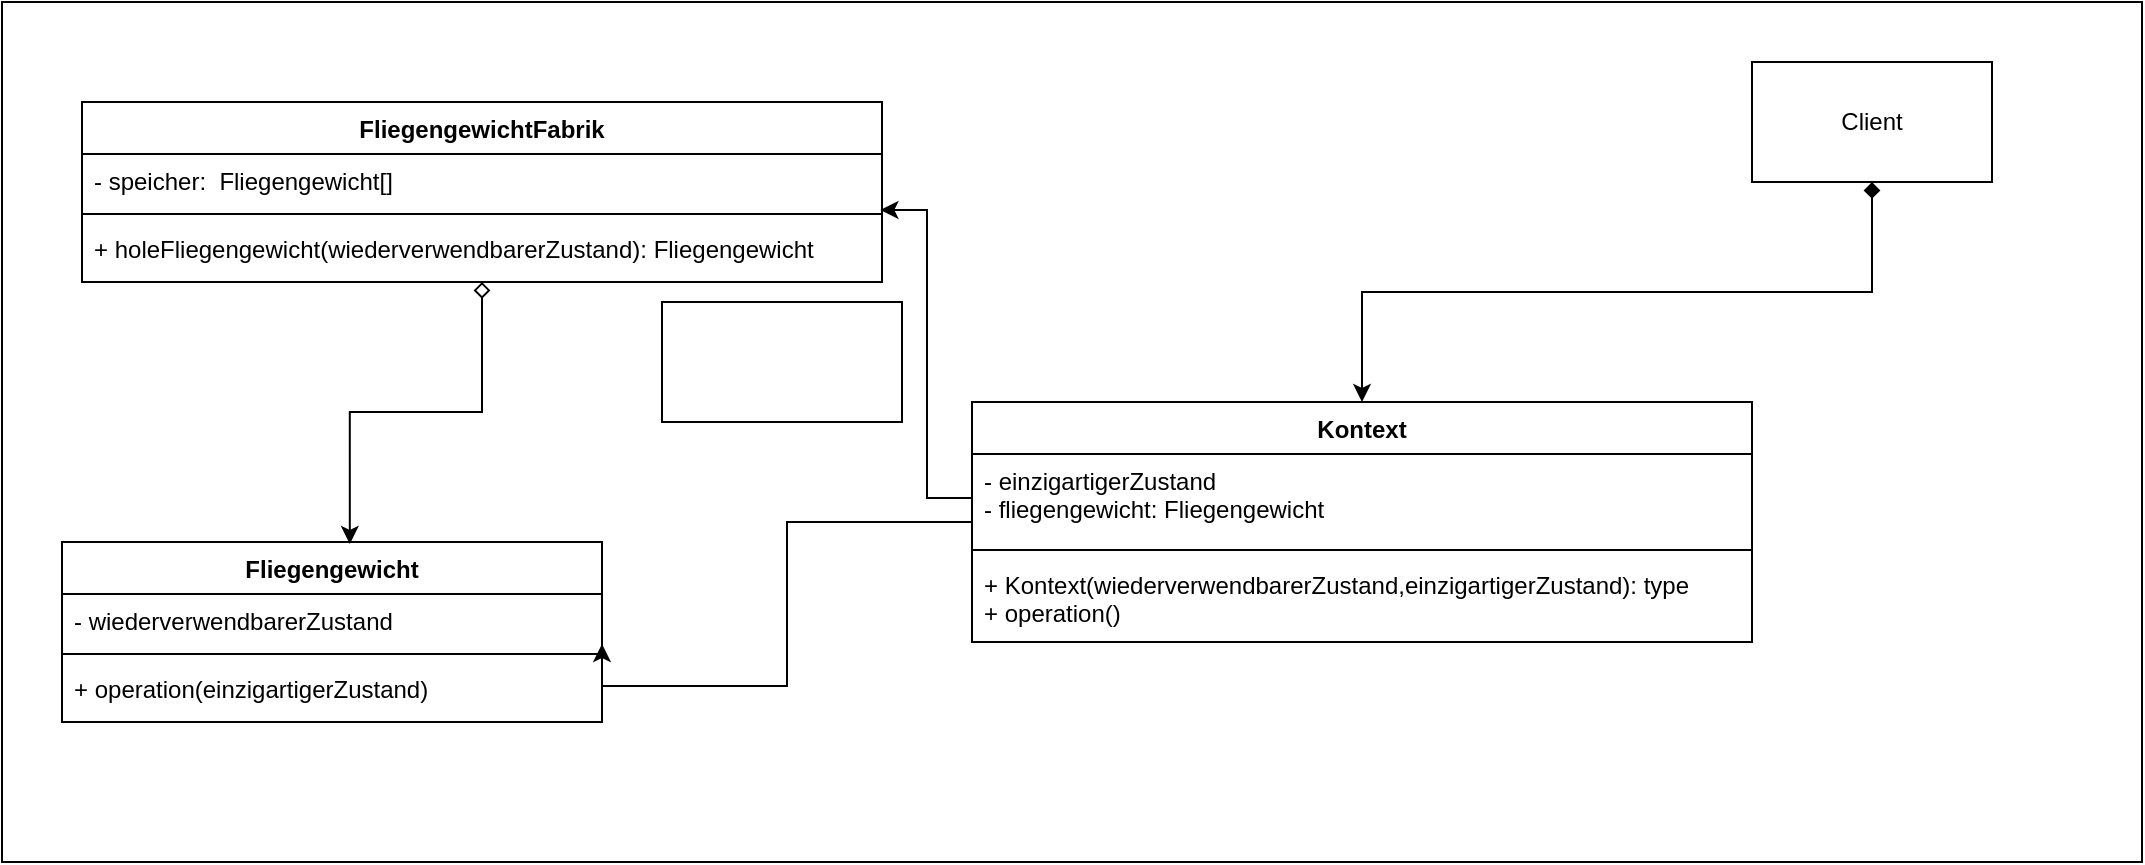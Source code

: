 <mxfile version="16.6.2" type="device"><diagram id="0efXLRnGpQiYi7MvmLta" name="Page-1"><mxGraphModel dx="1422" dy="762" grid="1" gridSize="10" guides="1" tooltips="1" connect="1" arrows="1" fold="1" page="1" pageScale="1" pageWidth="827" pageHeight="1169" math="0" shadow="0"><root><mxCell id="0"/><mxCell id="1" parent="0"/><mxCell id="I5S3re-l9qjEnVt0PksI-24" value="" style="rounded=0;whiteSpace=wrap;html=1;" vertex="1" parent="1"><mxGeometry x="20" y="10" width="1070" height="430" as="geometry"/></mxCell><mxCell id="I5S3re-l9qjEnVt0PksI-1" value="Fliegengewicht" style="swimlane;fontStyle=1;align=center;verticalAlign=top;childLayout=stackLayout;horizontal=1;startSize=26;horizontalStack=0;resizeParent=1;resizeParentMax=0;resizeLast=0;collapsible=1;marginBottom=0;" vertex="1" parent="1"><mxGeometry x="50" y="280" width="270" height="90" as="geometry"/></mxCell><mxCell id="I5S3re-l9qjEnVt0PksI-2" value="- wiederverwendbarerZustand" style="text;strokeColor=none;fillColor=none;align=left;verticalAlign=top;spacingLeft=4;spacingRight=4;overflow=hidden;rotatable=0;points=[[0,0.5],[1,0.5]];portConstraint=eastwest;" vertex="1" parent="I5S3re-l9qjEnVt0PksI-1"><mxGeometry y="26" width="270" height="26" as="geometry"/></mxCell><mxCell id="I5S3re-l9qjEnVt0PksI-3" value="" style="line;strokeWidth=1;fillColor=none;align=left;verticalAlign=middle;spacingTop=-1;spacingLeft=3;spacingRight=3;rotatable=0;labelPosition=right;points=[];portConstraint=eastwest;" vertex="1" parent="I5S3re-l9qjEnVt0PksI-1"><mxGeometry y="52" width="270" height="8" as="geometry"/></mxCell><mxCell id="I5S3re-l9qjEnVt0PksI-4" value="+ operation(einzigartigerZustand)" style="text;strokeColor=none;fillColor=none;align=left;verticalAlign=top;spacingLeft=4;spacingRight=4;overflow=hidden;rotatable=0;points=[[0,0.5],[1,0.5]];portConstraint=eastwest;" vertex="1" parent="I5S3re-l9qjEnVt0PksI-1"><mxGeometry y="60" width="270" height="30" as="geometry"/></mxCell><mxCell id="I5S3re-l9qjEnVt0PksI-19" style="edgeStyle=orthogonalEdgeStyle;rounded=0;orthogonalLoop=1;jettySize=auto;html=1;startArrow=diamond;startFill=1;" edge="1" parent="1" source="I5S3re-l9qjEnVt0PksI-5" target="I5S3re-l9qjEnVt0PksI-15"><mxGeometry relative="1" as="geometry"/></mxCell><mxCell id="I5S3re-l9qjEnVt0PksI-5" value="Client" style="rounded=0;whiteSpace=wrap;html=1;" vertex="1" parent="1"><mxGeometry x="895" y="40" width="120" height="60" as="geometry"/></mxCell><mxCell id="I5S3re-l9qjEnVt0PksI-10" style="edgeStyle=orthogonalEdgeStyle;rounded=0;orthogonalLoop=1;jettySize=auto;html=1;entryX=0.533;entryY=0.011;entryDx=0;entryDy=0;entryPerimeter=0;startArrow=diamond;startFill=0;" edge="1" parent="1" source="I5S3re-l9qjEnVt0PksI-6" target="I5S3re-l9qjEnVt0PksI-1"><mxGeometry relative="1" as="geometry"/></mxCell><mxCell id="I5S3re-l9qjEnVt0PksI-6" value="FliegengewichtFabrik" style="swimlane;fontStyle=1;align=center;verticalAlign=top;childLayout=stackLayout;horizontal=1;startSize=26;horizontalStack=0;resizeParent=1;resizeParentMax=0;resizeLast=0;collapsible=1;marginBottom=0;" vertex="1" parent="1"><mxGeometry x="60" y="60" width="400" height="90" as="geometry"/></mxCell><mxCell id="I5S3re-l9qjEnVt0PksI-7" value="- speicher:  Fliegengewicht[]" style="text;strokeColor=none;fillColor=none;align=left;verticalAlign=top;spacingLeft=4;spacingRight=4;overflow=hidden;rotatable=0;points=[[0,0.5],[1,0.5]];portConstraint=eastwest;" vertex="1" parent="I5S3re-l9qjEnVt0PksI-6"><mxGeometry y="26" width="400" height="26" as="geometry"/></mxCell><mxCell id="I5S3re-l9qjEnVt0PksI-8" value="" style="line;strokeWidth=1;fillColor=none;align=left;verticalAlign=middle;spacingTop=-1;spacingLeft=3;spacingRight=3;rotatable=0;labelPosition=right;points=[];portConstraint=eastwest;" vertex="1" parent="I5S3re-l9qjEnVt0PksI-6"><mxGeometry y="52" width="400" height="8" as="geometry"/></mxCell><mxCell id="I5S3re-l9qjEnVt0PksI-9" value="+ holeFliegengewicht(wiederverwendbarerZustand): Fliegengewicht" style="text;strokeColor=none;fillColor=none;align=left;verticalAlign=top;spacingLeft=4;spacingRight=4;overflow=hidden;rotatable=0;points=[[0,0.5],[1,0.5]];portConstraint=eastwest;" vertex="1" parent="I5S3re-l9qjEnVt0PksI-6"><mxGeometry y="60" width="400" height="30" as="geometry"/></mxCell><mxCell id="I5S3re-l9qjEnVt0PksI-22" style="edgeStyle=orthogonalEdgeStyle;rounded=0;orthogonalLoop=1;jettySize=auto;html=1;entryX=1;entryY=0.962;entryDx=0;entryDy=0;entryPerimeter=0;startArrow=none;startFill=0;" edge="1" parent="1" source="I5S3re-l9qjEnVt0PksI-15" target="I5S3re-l9qjEnVt0PksI-2"><mxGeometry relative="1" as="geometry"/></mxCell><mxCell id="I5S3re-l9qjEnVt0PksI-15" value="Kontext" style="swimlane;fontStyle=1;align=center;verticalAlign=top;childLayout=stackLayout;horizontal=1;startSize=26;horizontalStack=0;resizeParent=1;resizeParentMax=0;resizeLast=0;collapsible=1;marginBottom=0;" vertex="1" parent="1"><mxGeometry x="505" y="210" width="390" height="120" as="geometry"/></mxCell><mxCell id="I5S3re-l9qjEnVt0PksI-16" value="- einzigartigerZustand&#10;- fliegengewicht: Fliegengewicht" style="text;strokeColor=none;fillColor=none;align=left;verticalAlign=top;spacingLeft=4;spacingRight=4;overflow=hidden;rotatable=0;points=[[0,0.5],[1,0.5]];portConstraint=eastwest;" vertex="1" parent="I5S3re-l9qjEnVt0PksI-15"><mxGeometry y="26" width="390" height="44" as="geometry"/></mxCell><mxCell id="I5S3re-l9qjEnVt0PksI-17" value="" style="line;strokeWidth=1;fillColor=none;align=left;verticalAlign=middle;spacingTop=-1;spacingLeft=3;spacingRight=3;rotatable=0;labelPosition=right;points=[];portConstraint=eastwest;" vertex="1" parent="I5S3re-l9qjEnVt0PksI-15"><mxGeometry y="70" width="390" height="8" as="geometry"/></mxCell><mxCell id="I5S3re-l9qjEnVt0PksI-18" value="+ Kontext(wiederverwendbarerZustand,einzigartigerZustand): type&#10;+ operation()" style="text;strokeColor=none;fillColor=none;align=left;verticalAlign=top;spacingLeft=4;spacingRight=4;overflow=hidden;rotatable=0;points=[[0,0.5],[1,0.5]];portConstraint=eastwest;" vertex="1" parent="I5S3re-l9qjEnVt0PksI-15"><mxGeometry y="78" width="390" height="42" as="geometry"/></mxCell><mxCell id="I5S3re-l9qjEnVt0PksI-21" style="edgeStyle=orthogonalEdgeStyle;rounded=0;orthogonalLoop=1;jettySize=auto;html=1;entryX=0.998;entryY=1.077;entryDx=0;entryDy=0;entryPerimeter=0;startArrow=none;startFill=0;" edge="1" parent="1" source="I5S3re-l9qjEnVt0PksI-16" target="I5S3re-l9qjEnVt0PksI-7"><mxGeometry relative="1" as="geometry"/></mxCell><mxCell id="I5S3re-l9qjEnVt0PksI-23" value="" style="rounded=0;whiteSpace=wrap;html=1;" vertex="1" parent="1"><mxGeometry x="350" y="160" width="120" height="60" as="geometry"/></mxCell></root></mxGraphModel></diagram></mxfile>
